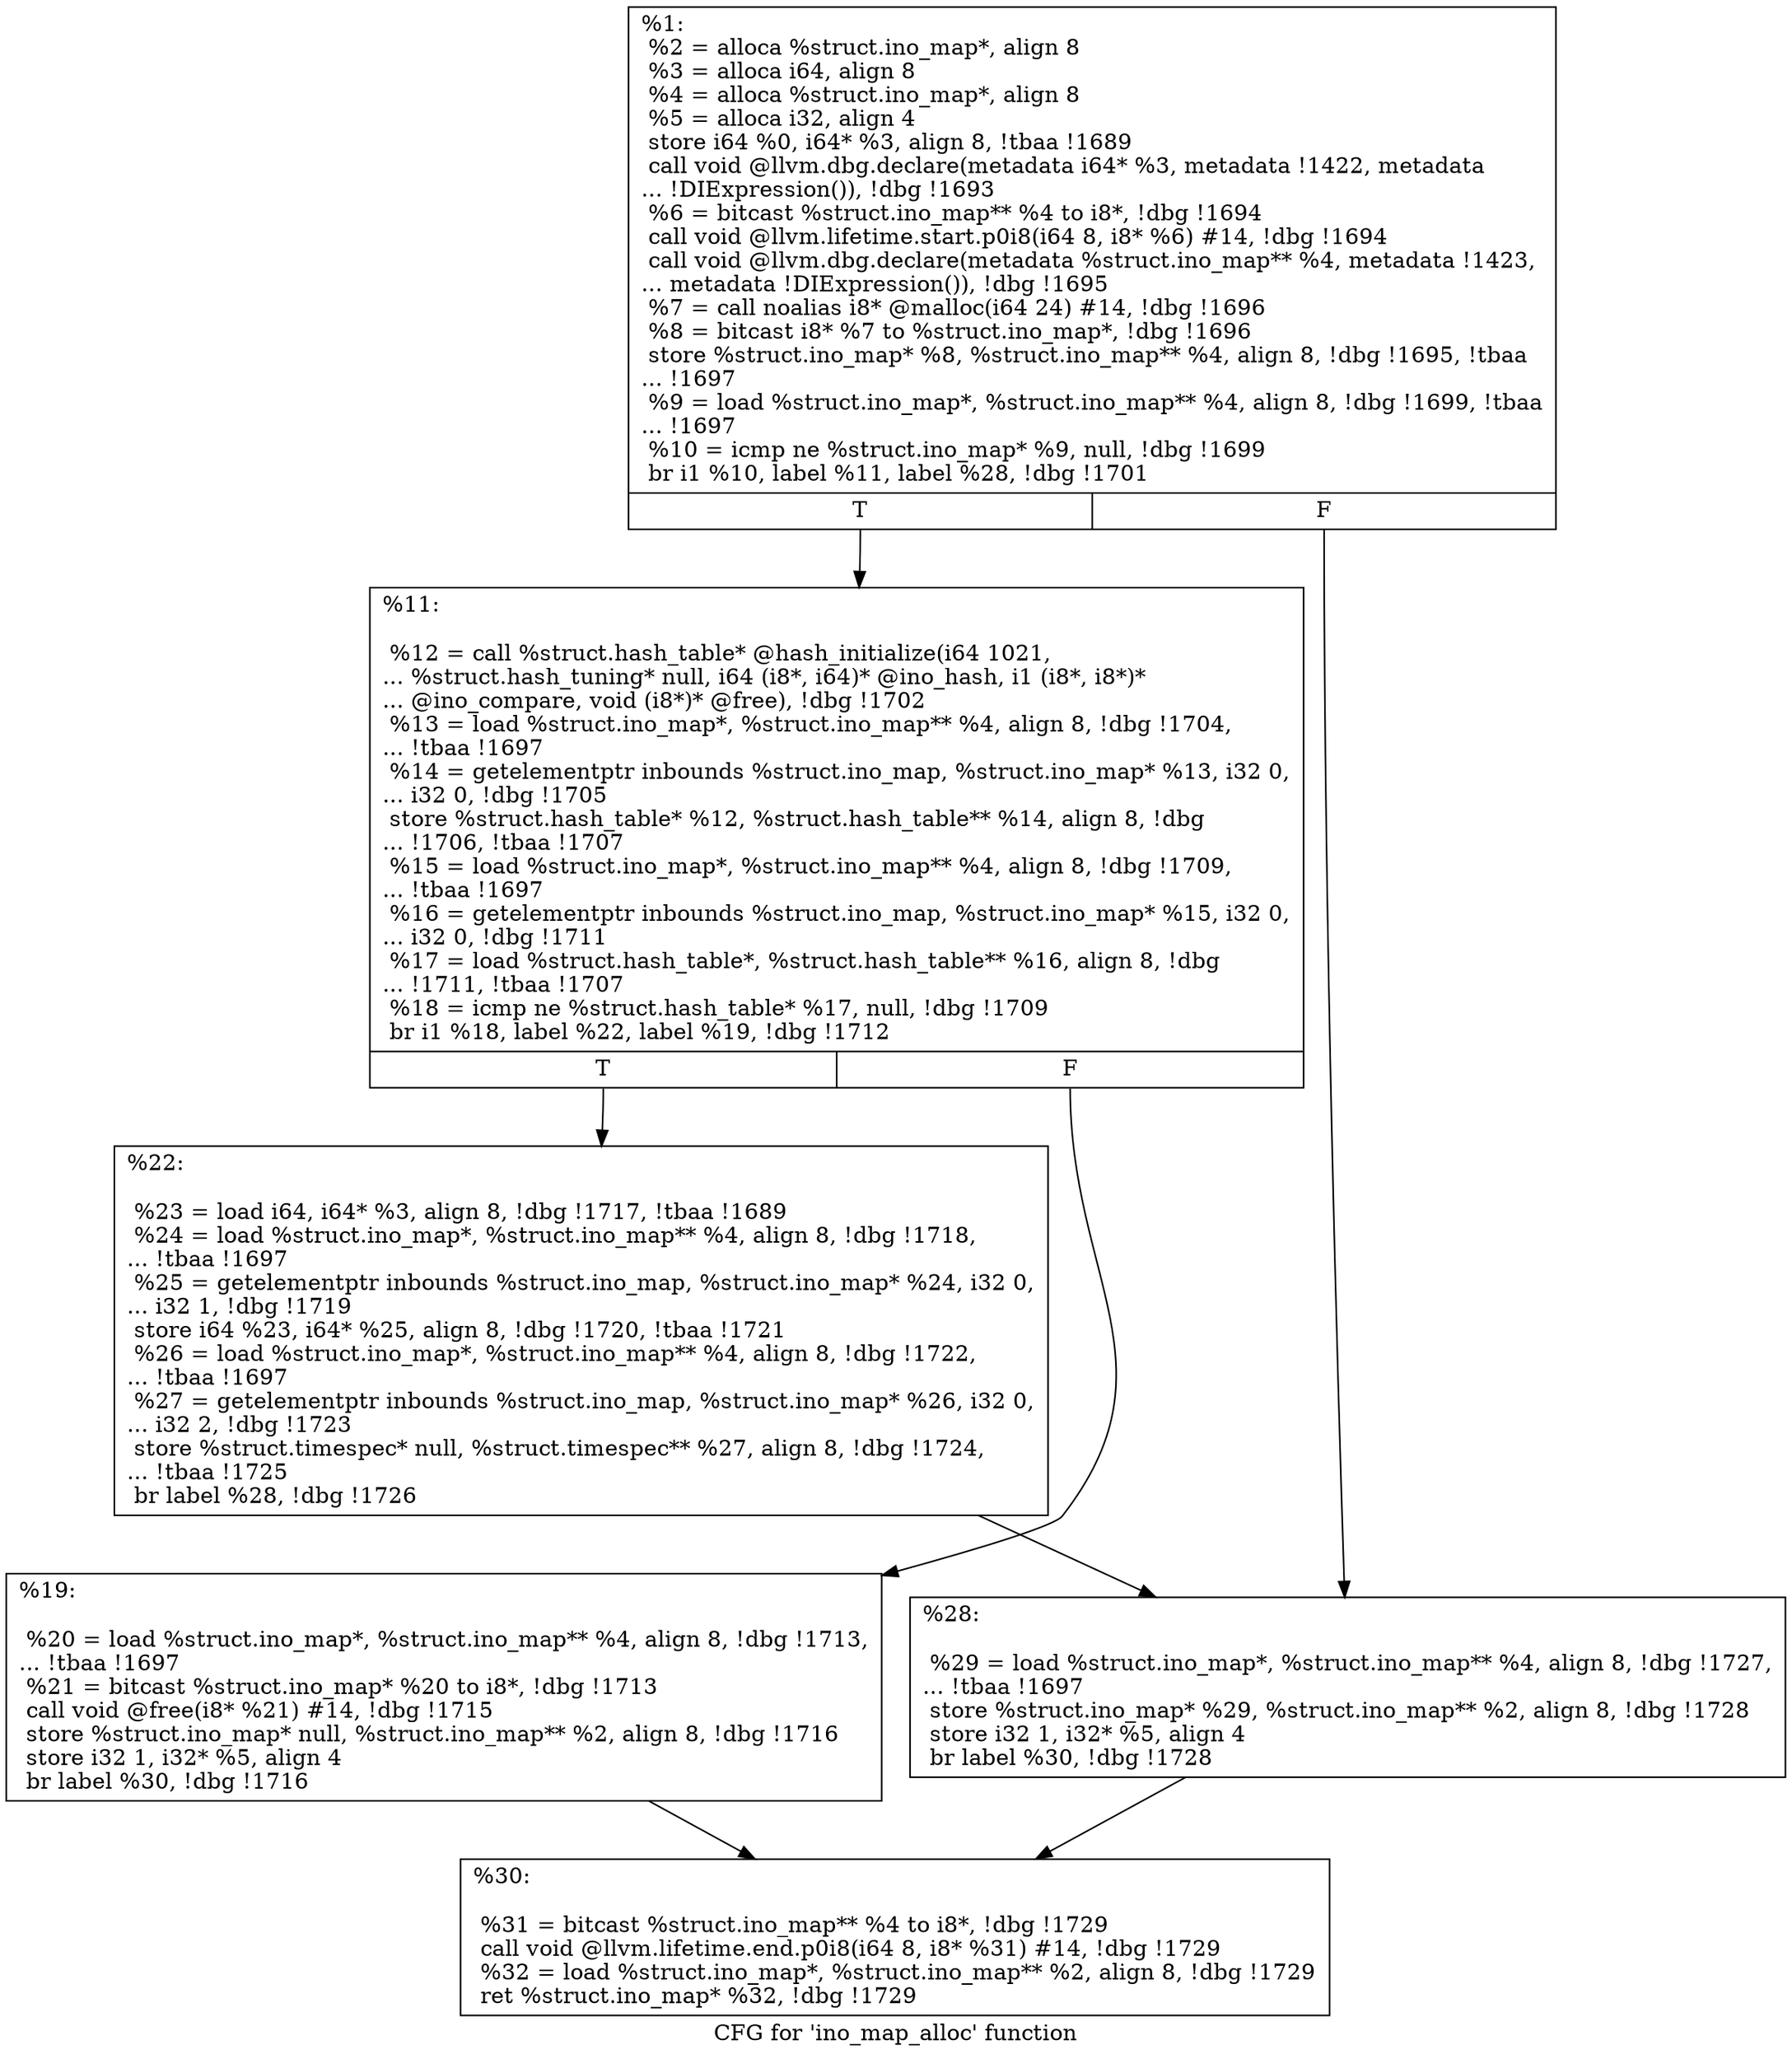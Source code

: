digraph "CFG for 'ino_map_alloc' function" {
	label="CFG for 'ino_map_alloc' function";

	Node0x2a54050 [shape=record,label="{%1:\l  %2 = alloca %struct.ino_map*, align 8\l  %3 = alloca i64, align 8\l  %4 = alloca %struct.ino_map*, align 8\l  %5 = alloca i32, align 4\l  store i64 %0, i64* %3, align 8, !tbaa !1689\l  call void @llvm.dbg.declare(metadata i64* %3, metadata !1422, metadata\l... !DIExpression()), !dbg !1693\l  %6 = bitcast %struct.ino_map** %4 to i8*, !dbg !1694\l  call void @llvm.lifetime.start.p0i8(i64 8, i8* %6) #14, !dbg !1694\l  call void @llvm.dbg.declare(metadata %struct.ino_map** %4, metadata !1423,\l... metadata !DIExpression()), !dbg !1695\l  %7 = call noalias i8* @malloc(i64 24) #14, !dbg !1696\l  %8 = bitcast i8* %7 to %struct.ino_map*, !dbg !1696\l  store %struct.ino_map* %8, %struct.ino_map** %4, align 8, !dbg !1695, !tbaa\l... !1697\l  %9 = load %struct.ino_map*, %struct.ino_map** %4, align 8, !dbg !1699, !tbaa\l... !1697\l  %10 = icmp ne %struct.ino_map* %9, null, !dbg !1699\l  br i1 %10, label %11, label %28, !dbg !1701\l|{<s0>T|<s1>F}}"];
	Node0x2a54050:s0 -> Node0x2a545d0;
	Node0x2a54050:s1 -> Node0x2a546c0;
	Node0x2a545d0 [shape=record,label="{%11:\l\l  %12 = call %struct.hash_table* @hash_initialize(i64 1021,\l... %struct.hash_tuning* null, i64 (i8*, i64)* @ino_hash, i1 (i8*, i8*)*\l... @ino_compare, void (i8*)* @free), !dbg !1702\l  %13 = load %struct.ino_map*, %struct.ino_map** %4, align 8, !dbg !1704,\l... !tbaa !1697\l  %14 = getelementptr inbounds %struct.ino_map, %struct.ino_map* %13, i32 0,\l... i32 0, !dbg !1705\l  store %struct.hash_table* %12, %struct.hash_table** %14, align 8, !dbg\l... !1706, !tbaa !1707\l  %15 = load %struct.ino_map*, %struct.ino_map** %4, align 8, !dbg !1709,\l... !tbaa !1697\l  %16 = getelementptr inbounds %struct.ino_map, %struct.ino_map* %15, i32 0,\l... i32 0, !dbg !1711\l  %17 = load %struct.hash_table*, %struct.hash_table** %16, align 8, !dbg\l... !1711, !tbaa !1707\l  %18 = icmp ne %struct.hash_table* %17, null, !dbg !1709\l  br i1 %18, label %22, label %19, !dbg !1712\l|{<s0>T|<s1>F}}"];
	Node0x2a545d0:s0 -> Node0x2a54670;
	Node0x2a545d0:s1 -> Node0x2a54620;
	Node0x2a54620 [shape=record,label="{%19:\l\l  %20 = load %struct.ino_map*, %struct.ino_map** %4, align 8, !dbg !1713,\l... !tbaa !1697\l  %21 = bitcast %struct.ino_map* %20 to i8*, !dbg !1713\l  call void @free(i8* %21) #14, !dbg !1715\l  store %struct.ino_map* null, %struct.ino_map** %2, align 8, !dbg !1716\l  store i32 1, i32* %5, align 4\l  br label %30, !dbg !1716\l}"];
	Node0x2a54620 -> Node0x2a54710;
	Node0x2a54670 [shape=record,label="{%22:\l\l  %23 = load i64, i64* %3, align 8, !dbg !1717, !tbaa !1689\l  %24 = load %struct.ino_map*, %struct.ino_map** %4, align 8, !dbg !1718,\l... !tbaa !1697\l  %25 = getelementptr inbounds %struct.ino_map, %struct.ino_map* %24, i32 0,\l... i32 1, !dbg !1719\l  store i64 %23, i64* %25, align 8, !dbg !1720, !tbaa !1721\l  %26 = load %struct.ino_map*, %struct.ino_map** %4, align 8, !dbg !1722,\l... !tbaa !1697\l  %27 = getelementptr inbounds %struct.ino_map, %struct.ino_map* %26, i32 0,\l... i32 2, !dbg !1723\l  store %struct.timespec* null, %struct.timespec** %27, align 8, !dbg !1724,\l... !tbaa !1725\l  br label %28, !dbg !1726\l}"];
	Node0x2a54670 -> Node0x2a546c0;
	Node0x2a546c0 [shape=record,label="{%28:\l\l  %29 = load %struct.ino_map*, %struct.ino_map** %4, align 8, !dbg !1727,\l... !tbaa !1697\l  store %struct.ino_map* %29, %struct.ino_map** %2, align 8, !dbg !1728\l  store i32 1, i32* %5, align 4\l  br label %30, !dbg !1728\l}"];
	Node0x2a546c0 -> Node0x2a54710;
	Node0x2a54710 [shape=record,label="{%30:\l\l  %31 = bitcast %struct.ino_map** %4 to i8*, !dbg !1729\l  call void @llvm.lifetime.end.p0i8(i64 8, i8* %31) #14, !dbg !1729\l  %32 = load %struct.ino_map*, %struct.ino_map** %2, align 8, !dbg !1729\l  ret %struct.ino_map* %32, !dbg !1729\l}"];
}
